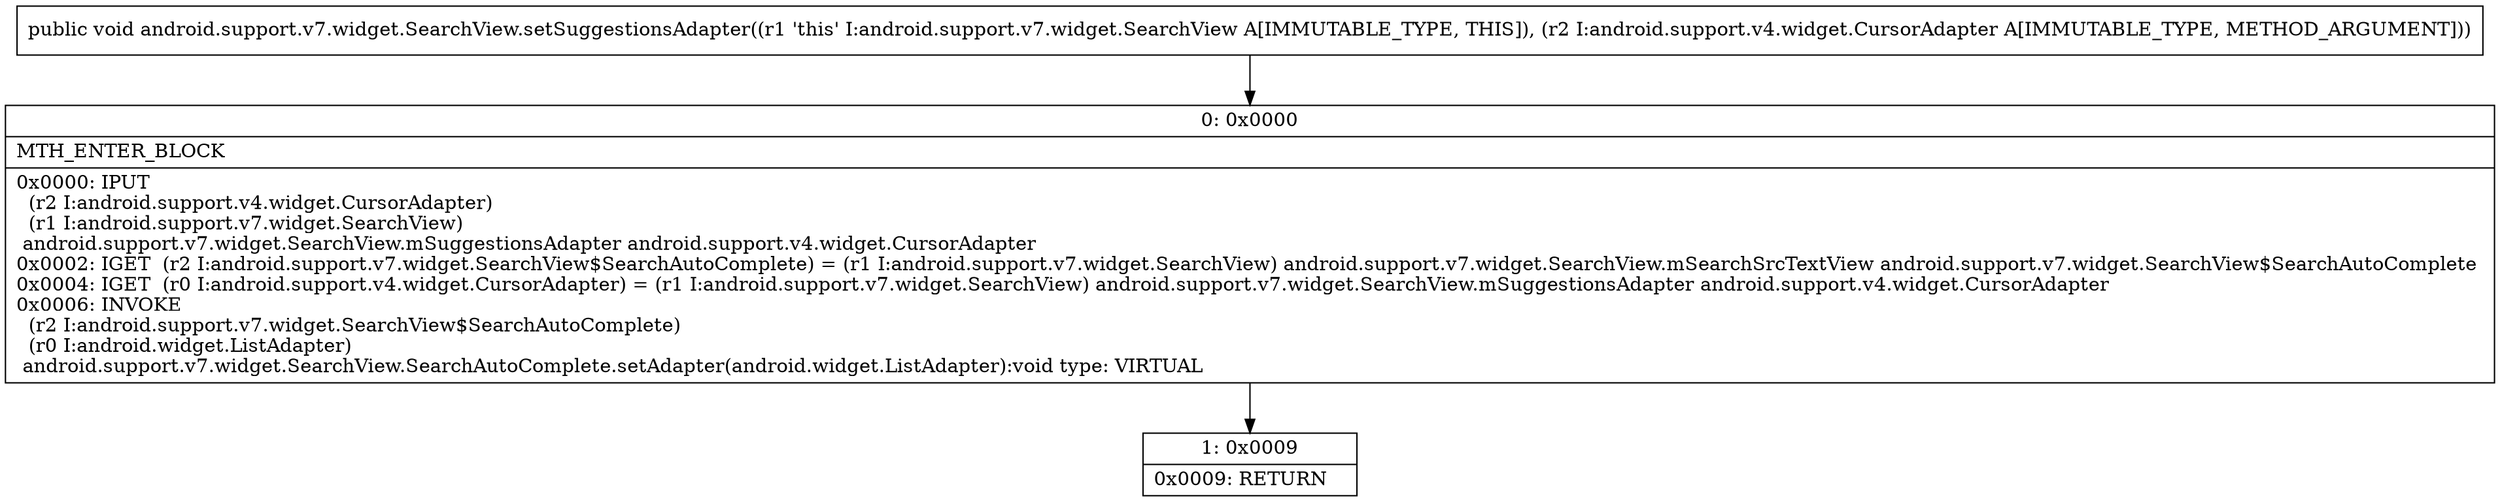 digraph "CFG forandroid.support.v7.widget.SearchView.setSuggestionsAdapter(Landroid\/support\/v4\/widget\/CursorAdapter;)V" {
Node_0 [shape=record,label="{0\:\ 0x0000|MTH_ENTER_BLOCK\l|0x0000: IPUT  \l  (r2 I:android.support.v4.widget.CursorAdapter)\l  (r1 I:android.support.v7.widget.SearchView)\l android.support.v7.widget.SearchView.mSuggestionsAdapter android.support.v4.widget.CursorAdapter \l0x0002: IGET  (r2 I:android.support.v7.widget.SearchView$SearchAutoComplete) = (r1 I:android.support.v7.widget.SearchView) android.support.v7.widget.SearchView.mSearchSrcTextView android.support.v7.widget.SearchView$SearchAutoComplete \l0x0004: IGET  (r0 I:android.support.v4.widget.CursorAdapter) = (r1 I:android.support.v7.widget.SearchView) android.support.v7.widget.SearchView.mSuggestionsAdapter android.support.v4.widget.CursorAdapter \l0x0006: INVOKE  \l  (r2 I:android.support.v7.widget.SearchView$SearchAutoComplete)\l  (r0 I:android.widget.ListAdapter)\l android.support.v7.widget.SearchView.SearchAutoComplete.setAdapter(android.widget.ListAdapter):void type: VIRTUAL \l}"];
Node_1 [shape=record,label="{1\:\ 0x0009|0x0009: RETURN   \l}"];
MethodNode[shape=record,label="{public void android.support.v7.widget.SearchView.setSuggestionsAdapter((r1 'this' I:android.support.v7.widget.SearchView A[IMMUTABLE_TYPE, THIS]), (r2 I:android.support.v4.widget.CursorAdapter A[IMMUTABLE_TYPE, METHOD_ARGUMENT])) }"];
MethodNode -> Node_0;
Node_0 -> Node_1;
}

